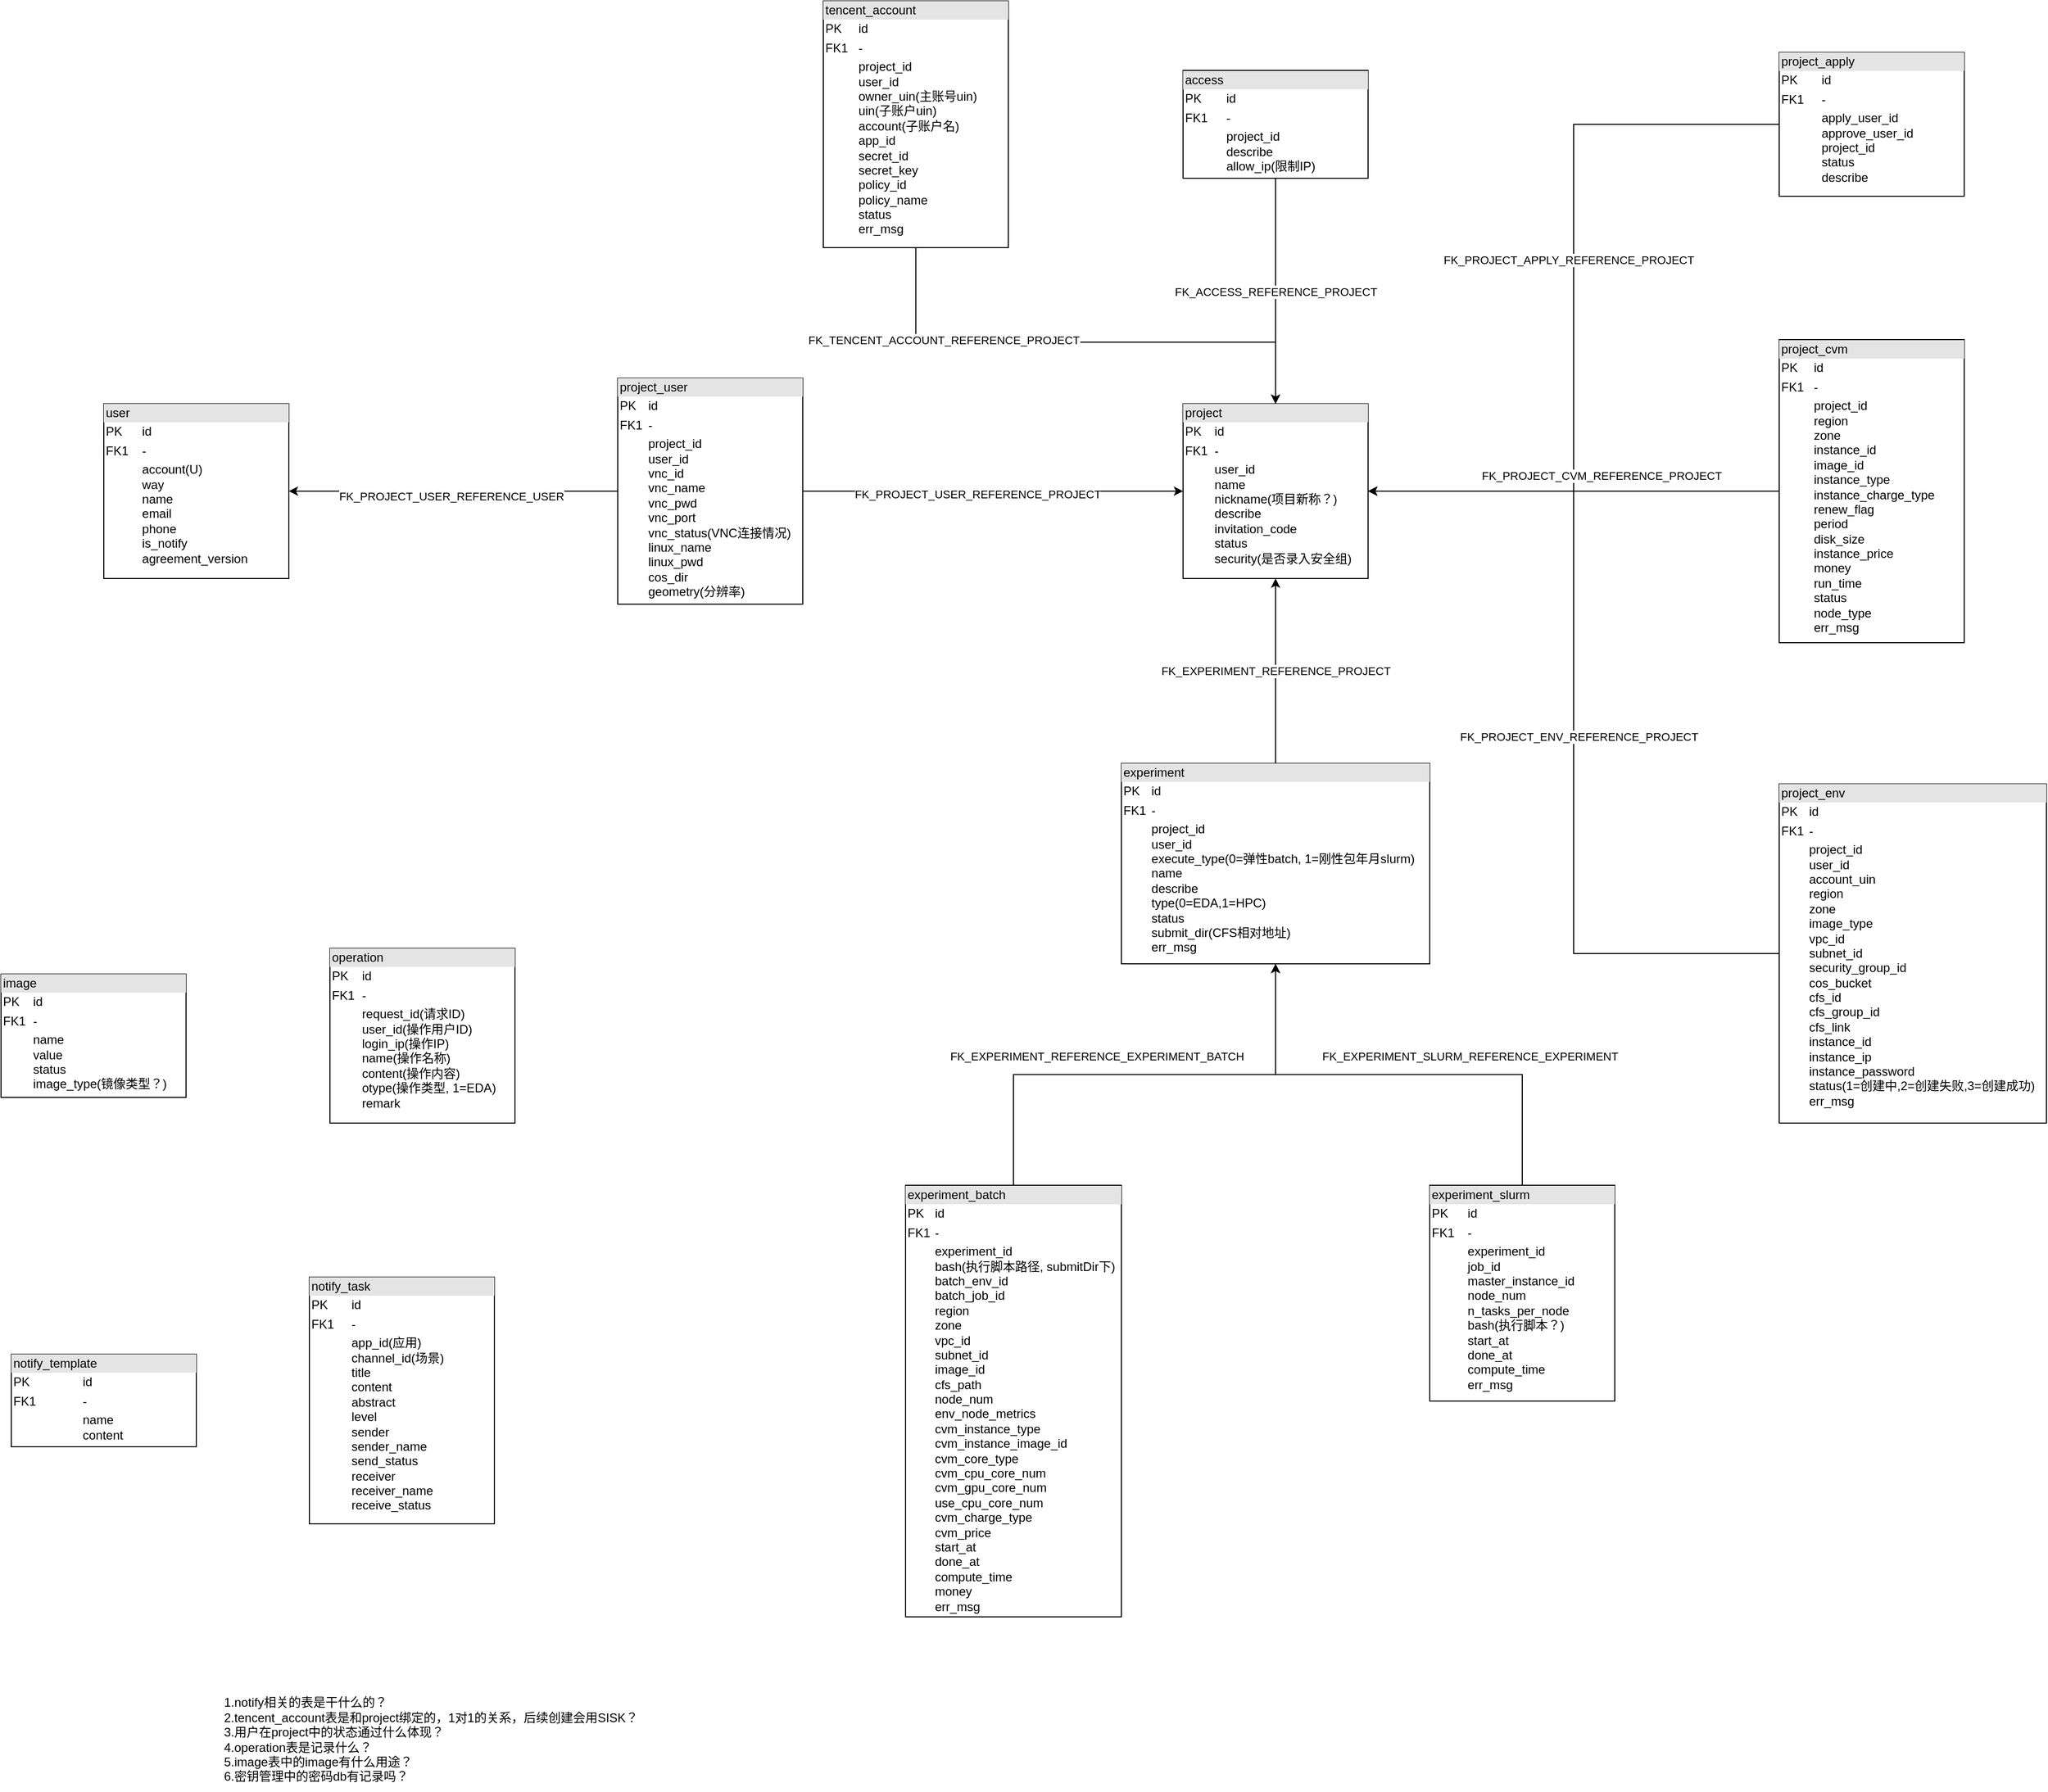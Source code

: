 <mxfile version="20.3.0" type="github" pages="3">
  <diagram id="7rsemWWNCp-vzNlwPeiq" name="数据库模型图">
    <mxGraphModel dx="2610" dy="2162" grid="1" gridSize="10" guides="1" tooltips="1" connect="1" arrows="1" fold="1" page="1" pageScale="1" pageWidth="827" pageHeight="1169" math="0" shadow="0">
      <root>
        <mxCell id="0" />
        <mxCell id="1" parent="0" />
        <mxCell id="dmRrRDA9NEYmGUrwIhRF-9" value="&lt;div style=&quot;box-sizing:border-box;width:100%;background:#e4e4e4;padding:2px;&quot;&gt;user&lt;/div&gt;&lt;table style=&quot;width:100%;font-size:1em;&quot; cellpadding=&quot;2&quot; cellspacing=&quot;0&quot;&gt;&lt;tbody&gt;&lt;tr&gt;&lt;td&gt;PK&lt;/td&gt;&lt;td&gt;id&lt;/td&gt;&lt;/tr&gt;&lt;tr&gt;&lt;td&gt;FK1&lt;/td&gt;&lt;td&gt;-&lt;/td&gt;&lt;/tr&gt;&lt;tr&gt;&lt;td&gt;&lt;/td&gt;&lt;td&gt;account(U)&lt;br&gt;way&lt;br&gt;name&lt;br&gt;email&lt;br&gt;phone&lt;br&gt;is_notify&lt;br&gt;agreement_version&lt;br&gt;&lt;br&gt;&lt;/td&gt;&lt;/tr&gt;&lt;/tbody&gt;&lt;/table&gt;" style="verticalAlign=top;align=left;overflow=fill;html=1;" vertex="1" parent="1">
          <mxGeometry x="-100" y="230" width="180" height="170" as="geometry" />
        </mxCell>
        <mxCell id="dmRrRDA9NEYmGUrwIhRF-10" value="&lt;div style=&quot;box-sizing:border-box;width:100%;background:#e4e4e4;padding:2px;&quot;&gt;project&lt;/div&gt;&lt;table style=&quot;width:100%;font-size:1em;&quot; cellpadding=&quot;2&quot; cellspacing=&quot;0&quot;&gt;&lt;tbody&gt;&lt;tr&gt;&lt;td&gt;PK&lt;/td&gt;&lt;td&gt;id&lt;/td&gt;&lt;/tr&gt;&lt;tr&gt;&lt;td&gt;FK1&lt;/td&gt;&lt;td&gt;-&lt;/td&gt;&lt;/tr&gt;&lt;tr&gt;&lt;td&gt;&lt;/td&gt;&lt;td&gt;user_id&lt;br&gt;name&lt;br&gt;nickname(项目新称？)&lt;br&gt;describe&lt;br&gt;invitation_code&lt;br&gt;status&lt;br&gt;security(是否录入安全组)&lt;/td&gt;&lt;/tr&gt;&lt;/tbody&gt;&lt;/table&gt;" style="verticalAlign=top;align=left;overflow=fill;html=1;" vertex="1" parent="1">
          <mxGeometry x="950" y="230" width="180" height="170" as="geometry" />
        </mxCell>
        <mxCell id="dmRrRDA9NEYmGUrwIhRF-20" style="edgeStyle=orthogonalEdgeStyle;rounded=0;orthogonalLoop=1;jettySize=auto;html=1;entryX=0;entryY=0.5;entryDx=0;entryDy=0;" edge="1" parent="1" source="dmRrRDA9NEYmGUrwIhRF-11" target="dmRrRDA9NEYmGUrwIhRF-10">
          <mxGeometry relative="1" as="geometry" />
        </mxCell>
        <mxCell id="dmRrRDA9NEYmGUrwIhRF-21" value="FK_PROJECT_USER_REFERENCE_PROJECT" style="edgeLabel;html=1;align=center;verticalAlign=middle;resizable=0;points=[];" vertex="1" connectable="0" parent="dmRrRDA9NEYmGUrwIhRF-20">
          <mxGeometry x="-0.168" y="-3" relative="1" as="geometry">
            <mxPoint x="16" as="offset" />
          </mxGeometry>
        </mxCell>
        <mxCell id="dmRrRDA9NEYmGUrwIhRF-22" style="edgeStyle=orthogonalEdgeStyle;rounded=0;orthogonalLoop=1;jettySize=auto;html=1;entryX=1;entryY=0.5;entryDx=0;entryDy=0;" edge="1" parent="1" source="dmRrRDA9NEYmGUrwIhRF-11" target="dmRrRDA9NEYmGUrwIhRF-9">
          <mxGeometry relative="1" as="geometry" />
        </mxCell>
        <mxCell id="dmRrRDA9NEYmGUrwIhRF-23" value="FK_PROJECT_USER_REFERENCE_USER" style="edgeLabel;html=1;align=center;verticalAlign=middle;resizable=0;points=[];" vertex="1" connectable="0" parent="dmRrRDA9NEYmGUrwIhRF-22">
          <mxGeometry x="0.015" y="5" relative="1" as="geometry">
            <mxPoint as="offset" />
          </mxGeometry>
        </mxCell>
        <mxCell id="dmRrRDA9NEYmGUrwIhRF-11" value="&lt;div style=&quot;box-sizing:border-box;width:100%;background:#e4e4e4;padding:2px;&quot;&gt;project_user&lt;/div&gt;&lt;table style=&quot;width:100%;font-size:1em;&quot; cellpadding=&quot;2&quot; cellspacing=&quot;0&quot;&gt;&lt;tbody&gt;&lt;tr&gt;&lt;td&gt;PK&lt;/td&gt;&lt;td&gt;id&lt;/td&gt;&lt;/tr&gt;&lt;tr&gt;&lt;td&gt;FK1&lt;/td&gt;&lt;td&gt;-&lt;/td&gt;&lt;/tr&gt;&lt;tr&gt;&lt;td&gt;&lt;/td&gt;&lt;td&gt;project_id&lt;br&gt;user_id&lt;br&gt;vnc_id&lt;br&gt;vnc_name&lt;br&gt;vnc_pwd&lt;br&gt;vnc_port&lt;br&gt;vnc_status(VNC连接情况)&lt;br&gt;linux_name&lt;br&gt;linux_pwd&lt;br&gt;cos_dir&lt;br&gt;geometry(分辨率)&lt;br&gt;&lt;/td&gt;&lt;/tr&gt;&lt;/tbody&gt;&lt;/table&gt;" style="verticalAlign=top;align=left;overflow=fill;html=1;" vertex="1" parent="1">
          <mxGeometry x="400" y="205" width="180" height="220" as="geometry" />
        </mxCell>
        <mxCell id="BgHBSKxdvhH1IlKtlgM_-2" style="edgeStyle=orthogonalEdgeStyle;rounded=0;orthogonalLoop=1;jettySize=auto;html=1;entryX=0.5;entryY=0;entryDx=0;entryDy=0;" edge="1" parent="1" source="dmRrRDA9NEYmGUrwIhRF-12" target="dmRrRDA9NEYmGUrwIhRF-10">
          <mxGeometry relative="1" as="geometry">
            <Array as="points">
              <mxPoint x="690" y="170" />
              <mxPoint x="1040" y="170" />
            </Array>
          </mxGeometry>
        </mxCell>
        <mxCell id="BgHBSKxdvhH1IlKtlgM_-3" value="FK_TENCENT_ACCOUNT_REFERENCE_PROJECT" style="edgeLabel;html=1;align=center;verticalAlign=middle;resizable=0;points=[];" vertex="1" connectable="0" parent="BgHBSKxdvhH1IlKtlgM_-2">
          <mxGeometry x="-0.527" y="2" relative="1" as="geometry">
            <mxPoint as="offset" />
          </mxGeometry>
        </mxCell>
        <mxCell id="dmRrRDA9NEYmGUrwIhRF-12" value="&lt;div style=&quot;box-sizing:border-box;width:100%;background:#e4e4e4;padding:2px;&quot;&gt;tencent_account&lt;/div&gt;&lt;table style=&quot;width:100%;font-size:1em;&quot; cellpadding=&quot;2&quot; cellspacing=&quot;0&quot;&gt;&lt;tbody&gt;&lt;tr&gt;&lt;td&gt;PK&lt;/td&gt;&lt;td&gt;id&lt;/td&gt;&lt;/tr&gt;&lt;tr&gt;&lt;td&gt;FK1&lt;/td&gt;&lt;td&gt;-&lt;/td&gt;&lt;/tr&gt;&lt;tr&gt;&lt;td&gt;&lt;/td&gt;&lt;td&gt;project_id&lt;br&gt;user_id&lt;br&gt;owner_uin(主账号uin)&lt;br&gt;uin(子账户uin)&lt;br&gt;account(子账户名)&lt;br&gt;app_id&lt;br&gt;secret_id&lt;br&gt;secret_key&lt;br&gt;policy_id&lt;br&gt;policy_name&lt;br&gt;status&lt;br&gt;err_msg&lt;br&gt;&lt;/td&gt;&lt;/tr&gt;&lt;/tbody&gt;&lt;/table&gt;" style="verticalAlign=top;align=left;overflow=fill;html=1;" vertex="1" parent="1">
          <mxGeometry x="600" y="-162" width="180" height="240" as="geometry" />
        </mxCell>
        <mxCell id="dmRrRDA9NEYmGUrwIhRF-13" value="&lt;div style=&quot;box-sizing:border-box;width:100%;background:#e4e4e4;padding:2px;&quot;&gt;image&lt;/div&gt;&lt;table style=&quot;width:100%;font-size:1em;&quot; cellpadding=&quot;2&quot; cellspacing=&quot;0&quot;&gt;&lt;tbody&gt;&lt;tr&gt;&lt;td&gt;PK&lt;/td&gt;&lt;td&gt;id&lt;/td&gt;&lt;/tr&gt;&lt;tr&gt;&lt;td&gt;FK1&lt;/td&gt;&lt;td&gt;-&lt;/td&gt;&lt;/tr&gt;&lt;tr&gt;&lt;td&gt;&lt;/td&gt;&lt;td&gt;name&lt;br&gt;value&lt;br&gt;status&lt;br&gt;image_type(镜像类型？)&lt;br&gt;&lt;/td&gt;&lt;/tr&gt;&lt;/tbody&gt;&lt;/table&gt;" style="verticalAlign=top;align=left;overflow=fill;html=1;" vertex="1" parent="1">
          <mxGeometry x="-200" y="785" width="180" height="120" as="geometry" />
        </mxCell>
        <mxCell id="dmRrRDA9NEYmGUrwIhRF-19" value="FK_ACCESS_REFERENCE_PROJECT" style="edgeStyle=orthogonalEdgeStyle;rounded=0;orthogonalLoop=1;jettySize=auto;html=1;" edge="1" parent="1" source="dmRrRDA9NEYmGUrwIhRF-15" target="dmRrRDA9NEYmGUrwIhRF-10">
          <mxGeometry relative="1" as="geometry" />
        </mxCell>
        <mxCell id="dmRrRDA9NEYmGUrwIhRF-15" value="&lt;div style=&quot;box-sizing:border-box;width:100%;background:#e4e4e4;padding:2px;&quot;&gt;access&lt;/div&gt;&lt;table style=&quot;width:100%;font-size:1em;&quot; cellpadding=&quot;2&quot; cellspacing=&quot;0&quot;&gt;&lt;tbody&gt;&lt;tr&gt;&lt;td&gt;PK&lt;/td&gt;&lt;td&gt;id&lt;/td&gt;&lt;/tr&gt;&lt;tr&gt;&lt;td&gt;FK1&lt;/td&gt;&lt;td&gt;-&lt;/td&gt;&lt;/tr&gt;&lt;tr&gt;&lt;td&gt;&lt;/td&gt;&lt;td&gt;project_id&lt;br&gt;describe&lt;br&gt;allow_ip(限制IP)&lt;br&gt;&lt;/td&gt;&lt;/tr&gt;&lt;/tbody&gt;&lt;/table&gt;" style="verticalAlign=top;align=left;overflow=fill;html=1;" vertex="1" parent="1">
          <mxGeometry x="950" y="-94.5" width="180" height="105" as="geometry" />
        </mxCell>
        <mxCell id="dmRrRDA9NEYmGUrwIhRF-24" value="FK_EXPERIMENT_REFERENCE_PROJECT" style="edgeStyle=orthogonalEdgeStyle;rounded=0;orthogonalLoop=1;jettySize=auto;html=1;entryX=0.5;entryY=1;entryDx=0;entryDy=0;" edge="1" parent="1" source="dmRrRDA9NEYmGUrwIhRF-16" target="dmRrRDA9NEYmGUrwIhRF-10">
          <mxGeometry relative="1" as="geometry" />
        </mxCell>
        <mxCell id="dmRrRDA9NEYmGUrwIhRF-16" value="&lt;div style=&quot;box-sizing:border-box;width:100%;background:#e4e4e4;padding:2px;&quot;&gt;experiment&lt;/div&gt;&lt;table style=&quot;width:100%;font-size:1em;&quot; cellpadding=&quot;2&quot; cellspacing=&quot;0&quot;&gt;&lt;tbody&gt;&lt;tr&gt;&lt;td&gt;PK&lt;/td&gt;&lt;td&gt;id&lt;/td&gt;&lt;/tr&gt;&lt;tr&gt;&lt;td&gt;FK1&lt;/td&gt;&lt;td&gt;-&lt;/td&gt;&lt;/tr&gt;&lt;tr&gt;&lt;td&gt;&lt;/td&gt;&lt;td&gt;project_id&lt;br&gt;user_id&lt;br&gt;execute_type(0=弹性batch, 1=刚性包年月slurm)&lt;br&gt;name&lt;br&gt;describe&lt;br&gt;type(0=EDA,1=HPC)&lt;br&gt;status&lt;br&gt;submit_dir(CFS相对地址)&lt;br&gt;err_msg&lt;/td&gt;&lt;/tr&gt;&lt;/tbody&gt;&lt;/table&gt;" style="verticalAlign=top;align=left;overflow=fill;html=1;" vertex="1" parent="1">
          <mxGeometry x="890" y="580" width="300" height="195" as="geometry" />
        </mxCell>
        <mxCell id="dmRrRDA9NEYmGUrwIhRF-31" style="edgeStyle=orthogonalEdgeStyle;rounded=0;orthogonalLoop=1;jettySize=auto;html=1;entryX=0.5;entryY=1;entryDx=0;entryDy=0;" edge="1" parent="1" source="dmRrRDA9NEYmGUrwIhRF-17" target="dmRrRDA9NEYmGUrwIhRF-16">
          <mxGeometry relative="1" as="geometry" />
        </mxCell>
        <mxCell id="dmRrRDA9NEYmGUrwIhRF-32" value="FK_EXPERIMENT_REFERENCE_EXPERIMENT_BATCH" style="edgeLabel;html=1;align=center;verticalAlign=middle;resizable=0;points=[];" vertex="1" connectable="0" parent="dmRrRDA9NEYmGUrwIhRF-31">
          <mxGeometry x="0.101" y="-4" relative="1" as="geometry">
            <mxPoint x="-70" y="-22" as="offset" />
          </mxGeometry>
        </mxCell>
        <mxCell id="dmRrRDA9NEYmGUrwIhRF-17" value="&lt;div style=&quot;box-sizing:border-box;width:100%;background:#e4e4e4;padding:2px;&quot;&gt;experiment_batch&lt;/div&gt;&lt;table style=&quot;width:100%;font-size:1em;&quot; cellpadding=&quot;2&quot; cellspacing=&quot;0&quot;&gt;&lt;tbody&gt;&lt;tr&gt;&lt;td&gt;PK&lt;/td&gt;&lt;td&gt;id&lt;/td&gt;&lt;/tr&gt;&lt;tr&gt;&lt;td&gt;FK1&lt;/td&gt;&lt;td&gt;-&lt;/td&gt;&lt;/tr&gt;&lt;tr&gt;&lt;td&gt;&lt;/td&gt;&lt;td&gt;experiment_id&lt;br&gt;bash(执行脚本路径, submitDir下)&lt;br&gt;batch_env_id&lt;br&gt;batch_job_id&lt;br&gt;region&lt;br&gt;zone&lt;br&gt;vpc_id&lt;br&gt;subnet_id&lt;br&gt;image_id&lt;br&gt;cfs_path&lt;br&gt;node_num&lt;br&gt;env_node_metrics&lt;br&gt;cvm_instance_type&lt;br&gt;cvm_instance_image_id&lt;br&gt;cvm_core_type&lt;br&gt;cvm_cpu_core_num&lt;br&gt;cvm_gpu_core_num&lt;br&gt;use_cpu_core_num&lt;br&gt;cvm_charge_type&lt;br&gt;cvm_price&lt;br&gt;start_at&lt;br&gt;done_at&lt;br&gt;compute_time&lt;br&gt;money&lt;br&gt;err_msg&lt;/td&gt;&lt;/tr&gt;&lt;/tbody&gt;&lt;/table&gt;" style="verticalAlign=top;align=left;overflow=fill;html=1;" vertex="1" parent="1">
          <mxGeometry x="680" y="990.54" width="210" height="420" as="geometry" />
        </mxCell>
        <mxCell id="dmRrRDA9NEYmGUrwIhRF-33" style="edgeStyle=orthogonalEdgeStyle;rounded=0;orthogonalLoop=1;jettySize=auto;html=1;entryX=0.5;entryY=1;entryDx=0;entryDy=0;" edge="1" parent="1" source="dmRrRDA9NEYmGUrwIhRF-18" target="dmRrRDA9NEYmGUrwIhRF-16">
          <mxGeometry relative="1" as="geometry" />
        </mxCell>
        <mxCell id="dmRrRDA9NEYmGUrwIhRF-34" value="FK_EXPERIMENT_SLURM_REFERENCE_EXPERIMENT" style="edgeLabel;html=1;align=center;verticalAlign=middle;resizable=0;points=[];" vertex="1" connectable="0" parent="dmRrRDA9NEYmGUrwIhRF-33">
          <mxGeometry x="-0.152" y="-1" relative="1" as="geometry">
            <mxPoint x="34" y="-17" as="offset" />
          </mxGeometry>
        </mxCell>
        <mxCell id="dmRrRDA9NEYmGUrwIhRF-18" value="&lt;div style=&quot;box-sizing:border-box;width:100%;background:#e4e4e4;padding:2px;&quot;&gt;experiment_slurm&lt;/div&gt;&lt;table style=&quot;width:100%;font-size:1em;&quot; cellpadding=&quot;2&quot; cellspacing=&quot;0&quot;&gt;&lt;tbody&gt;&lt;tr&gt;&lt;td&gt;PK&lt;/td&gt;&lt;td&gt;id&lt;/td&gt;&lt;/tr&gt;&lt;tr&gt;&lt;td&gt;FK1&lt;/td&gt;&lt;td&gt;-&lt;/td&gt;&lt;/tr&gt;&lt;tr&gt;&lt;td&gt;&lt;/td&gt;&lt;td&gt;experiment_id&lt;br&gt;job_id&lt;br&gt;master_instance_id&lt;br&gt;node_num&lt;br&gt;n_tasks_per_node&lt;br&gt;bash(执行脚本？)&lt;br&gt;start_at&lt;br&gt;done_at&lt;br&gt;compute_time&lt;br&gt;err_msg&lt;br&gt;&lt;/td&gt;&lt;/tr&gt;&lt;/tbody&gt;&lt;/table&gt;" style="verticalAlign=top;align=left;overflow=fill;html=1;" vertex="1" parent="1">
          <mxGeometry x="1190" y="990.54" width="180" height="210" as="geometry" />
        </mxCell>
        <mxCell id="dmRrRDA9NEYmGUrwIhRF-35" value="&lt;div style=&quot;box-sizing:border-box;width:100%;background:#e4e4e4;padding:2px;&quot;&gt;operation&lt;/div&gt;&lt;table style=&quot;width:100%;font-size:1em;&quot; cellpadding=&quot;2&quot; cellspacing=&quot;0&quot;&gt;&lt;tbody&gt;&lt;tr&gt;&lt;td&gt;PK&lt;/td&gt;&lt;td&gt;id&lt;/td&gt;&lt;/tr&gt;&lt;tr&gt;&lt;td&gt;FK1&lt;/td&gt;&lt;td&gt;-&lt;/td&gt;&lt;/tr&gt;&lt;tr&gt;&lt;td&gt;&lt;/td&gt;&lt;td&gt;request_id(请求ID)&lt;br&gt;user_id(操作用户ID)&lt;br&gt;login_ip(操作IP)&lt;br&gt;name(操作名称)&lt;br&gt;content(操作内容)&lt;br&gt;otype(操作类型, 1=EDA)&lt;br&gt;remark&lt;/td&gt;&lt;/tr&gt;&lt;/tbody&gt;&lt;/table&gt;" style="verticalAlign=top;align=left;overflow=fill;html=1;" vertex="1" parent="1">
          <mxGeometry x="120" y="760" width="180" height="170" as="geometry" />
        </mxCell>
        <mxCell id="dmRrRDA9NEYmGUrwIhRF-40" style="edgeStyle=orthogonalEdgeStyle;rounded=0;orthogonalLoop=1;jettySize=auto;html=1;entryX=1;entryY=0.5;entryDx=0;entryDy=0;" edge="1" parent="1" source="dmRrRDA9NEYmGUrwIhRF-36" target="dmRrRDA9NEYmGUrwIhRF-10">
          <mxGeometry relative="1" as="geometry" />
        </mxCell>
        <mxCell id="dmRrRDA9NEYmGUrwIhRF-43" value="FK_PROJECT_APPLY_REFERENCE_PROJECT" style="edgeLabel;html=1;align=center;verticalAlign=middle;resizable=0;points=[];" vertex="1" connectable="0" parent="dmRrRDA9NEYmGUrwIhRF-40">
          <mxGeometry x="-0.227" y="-2" relative="1" as="geometry">
            <mxPoint x="-3" y="39" as="offset" />
          </mxGeometry>
        </mxCell>
        <mxCell id="dmRrRDA9NEYmGUrwIhRF-36" value="&lt;div style=&quot;box-sizing:border-box;width:100%;background:#e4e4e4;padding:2px;&quot;&gt;project_apply&lt;/div&gt;&lt;table style=&quot;width:100%;font-size:1em;&quot; cellpadding=&quot;2&quot; cellspacing=&quot;0&quot;&gt;&lt;tbody&gt;&lt;tr&gt;&lt;td&gt;PK&lt;/td&gt;&lt;td&gt;id&lt;br&gt;&lt;/td&gt;&lt;/tr&gt;&lt;tr&gt;&lt;td&gt;FK1&lt;/td&gt;&lt;td&gt;-&lt;/td&gt;&lt;/tr&gt;&lt;tr&gt;&lt;td&gt;&lt;/td&gt;&lt;td&gt;apply_user_id&lt;br&gt;approve_user_id&lt;br&gt;project_id&lt;br&gt;status&lt;br&gt;describe&lt;/td&gt;&lt;/tr&gt;&lt;/tbody&gt;&lt;/table&gt;" style="verticalAlign=top;align=left;overflow=fill;html=1;" vertex="1" parent="1">
          <mxGeometry x="1530" y="-112" width="180" height="140" as="geometry" />
        </mxCell>
        <mxCell id="dmRrRDA9NEYmGUrwIhRF-42" style="edgeStyle=orthogonalEdgeStyle;rounded=0;orthogonalLoop=1;jettySize=auto;html=1;entryX=1;entryY=0.5;entryDx=0;entryDy=0;" edge="1" parent="1" source="dmRrRDA9NEYmGUrwIhRF-38" target="dmRrRDA9NEYmGUrwIhRF-10">
          <mxGeometry relative="1" as="geometry" />
        </mxCell>
        <mxCell id="dmRrRDA9NEYmGUrwIhRF-44" value="FK_PROJECT_ENV_REFERENCE_PROJECT" style="edgeLabel;html=1;align=center;verticalAlign=middle;resizable=0;points=[];" vertex="1" connectable="0" parent="dmRrRDA9NEYmGUrwIhRF-42">
          <mxGeometry x="-0.104" relative="1" as="geometry">
            <mxPoint x="5" y="-30" as="offset" />
          </mxGeometry>
        </mxCell>
        <mxCell id="dmRrRDA9NEYmGUrwIhRF-38" value="&lt;div style=&quot;box-sizing:border-box;width:100%;background:#e4e4e4;padding:2px;&quot;&gt;project_env&lt;br&gt;&lt;/div&gt;&lt;table style=&quot;width:100%;font-size:1em;&quot; cellpadding=&quot;2&quot; cellspacing=&quot;0&quot;&gt;&lt;tbody&gt;&lt;tr&gt;&lt;td&gt;PK&lt;/td&gt;&lt;td&gt;id&lt;/td&gt;&lt;/tr&gt;&lt;tr&gt;&lt;td&gt;FK1&lt;/td&gt;&lt;td&gt;-&lt;/td&gt;&lt;/tr&gt;&lt;tr&gt;&lt;td&gt;&lt;/td&gt;&lt;td&gt;project_id&lt;br style=&quot;&quot;&gt;user_id&lt;br style=&quot;&quot;&gt;account_uin&lt;br style=&quot;&quot;&gt;region&lt;br style=&quot;&quot;&gt;zone&lt;br style=&quot;&quot;&gt;image_type&lt;br style=&quot;&quot;&gt;vpc_id&lt;br style=&quot;&quot;&gt;subnet_id&lt;br style=&quot;&quot;&gt;security_group_id&lt;br style=&quot;&quot;&gt;cos_bucket&lt;br style=&quot;&quot;&gt;cfs_id&lt;br style=&quot;&quot;&gt;cfs_group_id&lt;br style=&quot;&quot;&gt;cfs_link&lt;br style=&quot;&quot;&gt;instance_id&lt;br style=&quot;&quot;&gt;instance_ip&lt;br style=&quot;&quot;&gt;instance_password&lt;br style=&quot;&quot;&gt;status(1=创建中,2=创建失败,3=创建成功)&lt;br style=&quot;&quot;&gt;err_msg&lt;br&gt;&lt;/td&gt;&lt;/tr&gt;&lt;/tbody&gt;&lt;/table&gt;" style="verticalAlign=top;align=left;overflow=fill;html=1;" vertex="1" parent="1">
          <mxGeometry x="1530" y="600" width="260" height="330" as="geometry" />
        </mxCell>
        <mxCell id="dmRrRDA9NEYmGUrwIhRF-41" style="edgeStyle=orthogonalEdgeStyle;rounded=0;orthogonalLoop=1;jettySize=auto;html=1;entryX=1;entryY=0.5;entryDx=0;entryDy=0;" edge="1" parent="1" source="dmRrRDA9NEYmGUrwIhRF-39" target="dmRrRDA9NEYmGUrwIhRF-10">
          <mxGeometry relative="1" as="geometry" />
        </mxCell>
        <mxCell id="dmRrRDA9NEYmGUrwIhRF-45" value="FK_PROJECT_CVM_REFERENCE_PROJECT" style="edgeLabel;html=1;align=center;verticalAlign=middle;resizable=0;points=[];" vertex="1" connectable="0" parent="dmRrRDA9NEYmGUrwIhRF-41">
          <mxGeometry x="-0.273" y="-4" relative="1" as="geometry">
            <mxPoint x="-28" y="-11" as="offset" />
          </mxGeometry>
        </mxCell>
        <mxCell id="dmRrRDA9NEYmGUrwIhRF-39" value="&lt;div style=&quot;box-sizing:border-box;width:100%;background:#e4e4e4;padding:2px;&quot;&gt;project_cvm&lt;/div&gt;&lt;table style=&quot;width:100%;font-size:1em;&quot; cellpadding=&quot;2&quot; cellspacing=&quot;0&quot;&gt;&lt;tbody&gt;&lt;tr&gt;&lt;td&gt;PK&lt;/td&gt;&lt;td&gt;id&lt;/td&gt;&lt;/tr&gt;&lt;tr&gt;&lt;td&gt;FK1&lt;/td&gt;&lt;td&gt;-&lt;/td&gt;&lt;/tr&gt;&lt;tr&gt;&lt;td&gt;&lt;/td&gt;&lt;td&gt;project_id&lt;br&gt;region&lt;br&gt;zone&lt;br&gt;instance_id&lt;br&gt;image_id&lt;br&gt;instance_type&lt;br&gt;instance_charge_type&lt;br&gt;renew_flag&lt;br&gt;period&lt;br&gt;disk_size&lt;br&gt;instance_price&lt;br&gt;money&lt;br&gt;run_time&lt;br&gt;status&lt;br&gt;node_type&lt;br&gt;err_msg&lt;/td&gt;&lt;/tr&gt;&lt;/tbody&gt;&lt;/table&gt;" style="verticalAlign=top;align=left;overflow=fill;html=1;labelBackgroundColor=none;" vertex="1" parent="1">
          <mxGeometry x="1530" y="167.5" width="180" height="295" as="geometry" />
        </mxCell>
        <mxCell id="dmRrRDA9NEYmGUrwIhRF-48" value="&lt;div style=&quot;box-sizing:border-box;width:100%;background:#e4e4e4;padding:2px;&quot;&gt;notify_template&lt;/div&gt;&lt;table style=&quot;width:100%;font-size:1em;&quot; cellpadding=&quot;2&quot; cellspacing=&quot;0&quot;&gt;&lt;tbody&gt;&lt;tr&gt;&lt;td&gt;PK&lt;/td&gt;&lt;td&gt;id&lt;/td&gt;&lt;/tr&gt;&lt;tr&gt;&lt;td&gt;FK1&lt;/td&gt;&lt;td&gt;-&lt;/td&gt;&lt;/tr&gt;&lt;tr&gt;&lt;td&gt;&lt;/td&gt;&lt;td&gt;name&lt;br&gt;content&lt;/td&gt;&lt;/tr&gt;&lt;/tbody&gt;&lt;/table&gt;" style="verticalAlign=top;align=left;overflow=fill;html=1;labelBackgroundColor=none;" vertex="1" parent="1">
          <mxGeometry x="-190" y="1155" width="180" height="90" as="geometry" />
        </mxCell>
        <mxCell id="dmRrRDA9NEYmGUrwIhRF-49" value="&lt;div style=&quot;box-sizing:border-box;width:100%;background:#e4e4e4;padding:2px;&quot;&gt;notify_task&lt;/div&gt;&lt;table style=&quot;width:100%;font-size:1em;&quot; cellpadding=&quot;2&quot; cellspacing=&quot;0&quot;&gt;&lt;tbody&gt;&lt;tr&gt;&lt;td&gt;PK&lt;/td&gt;&lt;td&gt;id&lt;/td&gt;&lt;/tr&gt;&lt;tr&gt;&lt;td&gt;FK1&lt;/td&gt;&lt;td&gt;-&lt;/td&gt;&lt;/tr&gt;&lt;tr&gt;&lt;td&gt;&lt;/td&gt;&lt;td&gt;app_id(应用)&lt;br&gt;channel_id(场景)&lt;br&gt;title&lt;br&gt;content&lt;br&gt;abstract&lt;br&gt;level&lt;br&gt;sender&lt;br&gt;sender_name&lt;br&gt;send_status&lt;br&gt;receiver&lt;br&gt;receiver_name&lt;br&gt;receive_status&lt;br&gt;&lt;/td&gt;&lt;/tr&gt;&lt;/tbody&gt;&lt;/table&gt;" style="verticalAlign=top;align=left;overflow=fill;html=1;labelBackgroundColor=none;" vertex="1" parent="1">
          <mxGeometry x="100" y="1080" width="180" height="240" as="geometry" />
        </mxCell>
        <mxCell id="BgHBSKxdvhH1IlKtlgM_-1" value="1.notify相关的表是干什么的？&lt;br&gt;2.tencent_account表是和project绑定的，1对1的关系，后续创建会用SISK？&lt;br&gt;3.用户在project中的状态通过什么体现？&lt;br&gt;4.operation表是记录什么？&lt;br&gt;5.image表中的image有什么用途？&lt;br&gt;6.密钥管理中的密码db有记录吗？" style="text;html=1;align=left;verticalAlign=middle;resizable=0;points=[];autosize=1;strokeColor=none;fillColor=none;" vertex="1" parent="1">
          <mxGeometry x="15" y="1480" width="430" height="100" as="geometry" />
        </mxCell>
      </root>
    </mxGraphModel>
  </diagram>
  <diagram id="aF4HjZn4esz__3i61Bms" name="泳道图">
    <mxGraphModel dx="2253" dy="794" grid="1" gridSize="10" guides="1" tooltips="1" connect="1" arrows="1" fold="1" page="1" pageScale="1" pageWidth="827" pageHeight="1169" math="0" shadow="0">
      <root>
        <mxCell id="0" />
        <mxCell id="1" parent="0" />
        <mxCell id="BzQM46rRdXbIkxfZsb1q-1" value="OpenEDA用户使用流程图" style="shape=table;startSize=30;container=1;collapsible=0;childLayout=tableLayout;fontStyle=1;align=center;labelBackgroundColor=none;" vertex="1" parent="1">
          <mxGeometry x="210" y="440" width="687" height="1290" as="geometry" />
        </mxCell>
        <mxCell id="BzQM46rRdXbIkxfZsb1q-2" value="" style="shape=tableRow;horizontal=0;startSize=0;swimlaneHead=0;swimlaneBody=0;top=0;left=0;bottom=0;right=0;collapsible=0;dropTarget=0;fillColor=none;points=[[0,0.5],[1,0.5]];portConstraint=eastwest;labelBackgroundColor=none;" vertex="1" parent="BzQM46rRdXbIkxfZsb1q-1">
          <mxGeometry y="30" width="687" height="32" as="geometry" />
        </mxCell>
        <mxCell id="BzQM46rRdXbIkxfZsb1q-103" value="创建者" style="shape=partialRectangle;html=1;whiteSpace=wrap;connectable=0;fillColor=none;top=0;left=0;bottom=0;right=0;overflow=hidden;labelBackgroundColor=none;" vertex="1" parent="BzQM46rRdXbIkxfZsb1q-2">
          <mxGeometry width="140" height="32" as="geometry">
            <mxRectangle width="140" height="32" as="alternateBounds" />
          </mxGeometry>
        </mxCell>
        <mxCell id="BzQM46rRdXbIkxfZsb1q-3" value="用户" style="shape=partialRectangle;html=1;whiteSpace=wrap;connectable=0;fillColor=none;top=0;left=0;bottom=0;right=0;overflow=hidden;labelBackgroundColor=none;" vertex="1" parent="BzQM46rRdXbIkxfZsb1q-2">
          <mxGeometry x="140" width="140" height="32" as="geometry">
            <mxRectangle width="140" height="32" as="alternateBounds" />
          </mxGeometry>
        </mxCell>
        <mxCell id="BzQM46rRdXbIkxfZsb1q-4" value="qq/wx登录平台" style="shape=partialRectangle;html=1;whiteSpace=wrap;connectable=0;fillColor=none;top=0;left=0;bottom=0;right=0;overflow=hidden;labelBackgroundColor=none;" vertex="1" parent="BzQM46rRdXbIkxfZsb1q-2">
          <mxGeometry x="280" width="130" height="32" as="geometry">
            <mxRectangle width="130" height="32" as="alternateBounds" />
          </mxGeometry>
        </mxCell>
        <mxCell id="BzQM46rRdXbIkxfZsb1q-5" value="后台" style="shape=partialRectangle;html=1;whiteSpace=wrap;connectable=0;fillColor=none;top=0;left=0;bottom=0;right=0;overflow=hidden;labelBackgroundColor=none;" vertex="1" parent="BzQM46rRdXbIkxfZsb1q-2">
          <mxGeometry x="410" width="140" height="32" as="geometry">
            <mxRectangle width="140" height="32" as="alternateBounds" />
          </mxGeometry>
        </mxCell>
        <mxCell id="BzQM46rRdXbIkxfZsb1q-15" value="腾讯云" style="shape=partialRectangle;html=1;whiteSpace=wrap;connectable=0;fillColor=none;top=0;left=0;bottom=0;right=0;overflow=hidden;labelBackgroundColor=none;" vertex="1" parent="BzQM46rRdXbIkxfZsb1q-2">
          <mxGeometry x="550" width="137" height="32" as="geometry">
            <mxRectangle width="137" height="32" as="alternateBounds" />
          </mxGeometry>
        </mxCell>
        <mxCell id="BzQM46rRdXbIkxfZsb1q-6" value="" style="shape=tableRow;horizontal=0;startSize=0;swimlaneHead=0;swimlaneBody=0;top=0;left=0;bottom=0;right=0;collapsible=0;dropTarget=0;fillColor=none;points=[[0,0.5],[1,0.5]];portConstraint=eastwest;labelBackgroundColor=none;" vertex="1" parent="BzQM46rRdXbIkxfZsb1q-1">
          <mxGeometry y="62" width="687" height="1228" as="geometry" />
        </mxCell>
        <mxCell id="BzQM46rRdXbIkxfZsb1q-104" style="shape=partialRectangle;html=1;whiteSpace=wrap;connectable=0;fillColor=none;top=0;left=0;bottom=0;right=0;overflow=hidden;labelBackgroundColor=none;" vertex="1" parent="BzQM46rRdXbIkxfZsb1q-6">
          <mxGeometry width="140" height="1228" as="geometry">
            <mxRectangle width="140" height="1228" as="alternateBounds" />
          </mxGeometry>
        </mxCell>
        <mxCell id="BzQM46rRdXbIkxfZsb1q-7" value="" style="shape=partialRectangle;html=1;whiteSpace=wrap;connectable=0;fillColor=none;top=0;left=0;bottom=0;right=0;overflow=hidden;labelBackgroundColor=none;" vertex="1" parent="BzQM46rRdXbIkxfZsb1q-6">
          <mxGeometry x="140" width="140" height="1228" as="geometry">
            <mxRectangle width="140" height="1228" as="alternateBounds" />
          </mxGeometry>
        </mxCell>
        <mxCell id="BzQM46rRdXbIkxfZsb1q-8" value="" style="shape=partialRectangle;html=1;whiteSpace=wrap;connectable=0;fillColor=none;top=0;left=0;bottom=0;right=0;overflow=hidden;labelBackgroundColor=none;" vertex="1" parent="BzQM46rRdXbIkxfZsb1q-6">
          <mxGeometry x="280" width="130" height="1228" as="geometry">
            <mxRectangle width="130" height="1228" as="alternateBounds" />
          </mxGeometry>
        </mxCell>
        <mxCell id="BzQM46rRdXbIkxfZsb1q-9" value="" style="shape=partialRectangle;html=1;whiteSpace=wrap;connectable=0;fillColor=none;top=0;left=0;bottom=0;right=0;overflow=hidden;labelBackgroundColor=none;" vertex="1" parent="BzQM46rRdXbIkxfZsb1q-6">
          <mxGeometry x="410" width="140" height="1228" as="geometry">
            <mxRectangle width="140" height="1228" as="alternateBounds" />
          </mxGeometry>
        </mxCell>
        <mxCell id="BzQM46rRdXbIkxfZsb1q-16" style="shape=partialRectangle;html=1;whiteSpace=wrap;connectable=0;fillColor=none;top=0;left=0;bottom=0;right=0;overflow=hidden;labelBackgroundColor=none;" vertex="1" parent="BzQM46rRdXbIkxfZsb1q-6">
          <mxGeometry x="550" width="137" height="1228" as="geometry">
            <mxRectangle width="137" height="1228" as="alternateBounds" />
          </mxGeometry>
        </mxCell>
        <mxCell id="BzQM46rRdXbIkxfZsb1q-60" style="edgeStyle=orthogonalEdgeStyle;rounded=0;orthogonalLoop=1;jettySize=auto;html=1;entryX=0.5;entryY=0;entryDx=0;entryDy=0;" edge="1" parent="1" target="BzQM46rRdXbIkxfZsb1q-56">
          <mxGeometry relative="1" as="geometry">
            <mxPoint x="386" y="760" as="sourcePoint" />
          </mxGeometry>
        </mxCell>
        <mxCell id="BzQM46rRdXbIkxfZsb1q-17" value="加入团队" style="rounded=0;whiteSpace=wrap;html=1;labelBackgroundColor=none;" vertex="1" parent="1">
          <mxGeometry x="354" y="730" width="62" height="30" as="geometry" />
        </mxCell>
        <mxCell id="BzQM46rRdXbIkxfZsb1q-111" style="edgeStyle=orthogonalEdgeStyle;rounded=0;orthogonalLoop=1;jettySize=auto;html=1;entryX=0.5;entryY=0;entryDx=0;entryDy=0;" edge="1" parent="1" source="BzQM46rRdXbIkxfZsb1q-23" target="BzQM46rRdXbIkxfZsb1q-17">
          <mxGeometry relative="1" as="geometry" />
        </mxCell>
        <mxCell id="BzQM46rRdXbIkxfZsb1q-112" style="edgeStyle=orthogonalEdgeStyle;rounded=0;orthogonalLoop=1;jettySize=auto;html=1;entryX=0.5;entryY=0;entryDx=0;entryDy=0;" edge="1" parent="1" source="BzQM46rRdXbIkxfZsb1q-23" target="BzQM46rRdXbIkxfZsb1q-26">
          <mxGeometry relative="1" as="geometry" />
        </mxCell>
        <mxCell id="BzQM46rRdXbIkxfZsb1q-23" value="登录成功" style="rounded=0;whiteSpace=wrap;html=1;labelBackgroundColor=none;" vertex="1" parent="1">
          <mxGeometry x="389" y="620" width="62" height="30" as="geometry" />
        </mxCell>
        <mxCell id="BzQM46rRdXbIkxfZsb1q-71" style="edgeStyle=orthogonalEdgeStyle;rounded=0;orthogonalLoop=1;jettySize=auto;html=1;entryX=0.5;entryY=0;entryDx=0;entryDy=0;" edge="1" parent="1" source="BzQM46rRdXbIkxfZsb1q-26" target="BzQM46rRdXbIkxfZsb1q-70">
          <mxGeometry relative="1" as="geometry" />
        </mxCell>
        <mxCell id="BzQM46rRdXbIkxfZsb1q-26" value="创建团队*" style="rounded=0;whiteSpace=wrap;html=1;labelBackgroundColor=none;" vertex="1" parent="1">
          <mxGeometry x="423" y="730" width="62" height="30" as="geometry" />
        </mxCell>
        <mxCell id="BzQM46rRdXbIkxfZsb1q-29" value="记录登录态" style="rounded=0;whiteSpace=wrap;html=1;labelBackgroundColor=none;" vertex="1" parent="1">
          <mxGeometry x="660" y="620" width="62" height="30" as="geometry" />
        </mxCell>
        <mxCell id="BzQM46rRdXbIkxfZsb1q-44" style="edgeStyle=orthogonalEdgeStyle;rounded=0;orthogonalLoop=1;jettySize=auto;html=1;entryX=1;entryY=0.5;entryDx=0;entryDy=0;" edge="1" parent="1" source="BzQM46rRdXbIkxfZsb1q-33" target="BzQM46rRdXbIkxfZsb1q-23">
          <mxGeometry relative="1" as="geometry" />
        </mxCell>
        <mxCell id="BzQM46rRdXbIkxfZsb1q-45" style="edgeStyle=orthogonalEdgeStyle;rounded=0;orthogonalLoop=1;jettySize=auto;html=1;entryX=0;entryY=0.5;entryDx=0;entryDy=0;" edge="1" parent="1" source="BzQM46rRdXbIkxfZsb1q-33" target="BzQM46rRdXbIkxfZsb1q-29">
          <mxGeometry relative="1" as="geometry" />
        </mxCell>
        <mxCell id="BzQM46rRdXbIkxfZsb1q-33" value="返回登录态" style="rounded=0;whiteSpace=wrap;html=1;labelBackgroundColor=none;" vertex="1" parent="1">
          <mxGeometry x="524.5" y="620" width="62" height="30" as="geometry" />
        </mxCell>
        <mxCell id="BzQM46rRdXbIkxfZsb1q-36" style="edgeStyle=orthogonalEdgeStyle;rounded=0;orthogonalLoop=1;jettySize=auto;html=1;entryX=0.5;entryY=0;entryDx=0;entryDy=0;" edge="1" parent="1" source="BzQM46rRdXbIkxfZsb1q-34" target="BzQM46rRdXbIkxfZsb1q-33">
          <mxGeometry relative="1" as="geometry" />
        </mxCell>
        <mxCell id="BzQM46rRdXbIkxfZsb1q-43" value="Y" style="edgeLabel;html=1;align=center;verticalAlign=middle;resizable=0;points=[];" vertex="1" connectable="0" parent="BzQM46rRdXbIkxfZsb1q-36">
          <mxGeometry x="-0.121" y="3" relative="1" as="geometry">
            <mxPoint as="offset" />
          </mxGeometry>
        </mxCell>
        <mxCell id="BzQM46rRdXbIkxfZsb1q-41" style="edgeStyle=orthogonalEdgeStyle;rounded=0;orthogonalLoop=1;jettySize=auto;html=1;entryX=0.5;entryY=0;entryDx=0;entryDy=0;" edge="1" parent="1" source="BzQM46rRdXbIkxfZsb1q-34" target="BzQM46rRdXbIkxfZsb1q-37">
          <mxGeometry relative="1" as="geometry">
            <Array as="points">
              <mxPoint x="556" y="520" />
              <mxPoint x="420" y="520" />
            </Array>
          </mxGeometry>
        </mxCell>
        <mxCell id="BzQM46rRdXbIkxfZsb1q-42" value="N" style="edgeLabel;html=1;align=center;verticalAlign=middle;resizable=0;points=[];" vertex="1" connectable="0" parent="BzQM46rRdXbIkxfZsb1q-41">
          <mxGeometry x="-0.345" y="3" relative="1" as="geometry">
            <mxPoint as="offset" />
          </mxGeometry>
        </mxCell>
        <mxCell id="BzQM46rRdXbIkxfZsb1q-34" value="校验登录态" style="rhombus;whiteSpace=wrap;html=1;labelBackgroundColor=none;" vertex="1" parent="1">
          <mxGeometry x="511" y="535" width="90" height="40" as="geometry" />
        </mxCell>
        <mxCell id="BzQM46rRdXbIkxfZsb1q-40" style="edgeStyle=orthogonalEdgeStyle;rounded=0;orthogonalLoop=1;jettySize=auto;html=1;" edge="1" parent="1" source="BzQM46rRdXbIkxfZsb1q-37" target="BzQM46rRdXbIkxfZsb1q-34">
          <mxGeometry relative="1" as="geometry" />
        </mxCell>
        <mxCell id="BzQM46rRdXbIkxfZsb1q-37" value="登录*" style="rounded=0;whiteSpace=wrap;html=1;labelBackgroundColor=none;" vertex="1" parent="1">
          <mxGeometry x="389" y="540" width="62" height="30" as="geometry" />
        </mxCell>
        <mxCell id="BzQM46rRdXbIkxfZsb1q-106" style="edgeStyle=orthogonalEdgeStyle;rounded=0;orthogonalLoop=1;jettySize=auto;html=1;entryX=1;entryY=0.5;entryDx=0;entryDy=0;" edge="1" parent="1" source="BzQM46rRdXbIkxfZsb1q-56" target="BzQM46rRdXbIkxfZsb1q-58">
          <mxGeometry relative="1" as="geometry" />
        </mxCell>
        <mxCell id="BzQM46rRdXbIkxfZsb1q-56" value="输入邀请码" style="rounded=0;whiteSpace=wrap;html=1;labelBackgroundColor=none;" vertex="1" parent="1">
          <mxGeometry x="355" y="804" width="62" height="30" as="geometry" />
        </mxCell>
        <mxCell id="BzQM46rRdXbIkxfZsb1q-57" value="加入成功" style="rounded=0;whiteSpace=wrap;html=1;labelBackgroundColor=none;" vertex="1" parent="1">
          <mxGeometry x="355" y="870" width="62" height="30" as="geometry" />
        </mxCell>
        <mxCell id="BzQM46rRdXbIkxfZsb1q-108" style="edgeStyle=orthogonalEdgeStyle;rounded=0;orthogonalLoop=1;jettySize=auto;html=1;entryX=0;entryY=0.5;entryDx=0;entryDy=0;" edge="1" parent="1" source="BzQM46rRdXbIkxfZsb1q-58" target="BzQM46rRdXbIkxfZsb1q-57">
          <mxGeometry relative="1" as="geometry">
            <Array as="points">
              <mxPoint x="275" y="885" />
            </Array>
          </mxGeometry>
        </mxCell>
        <mxCell id="BzQM46rRdXbIkxfZsb1q-110" value="Y" style="edgeLabel;html=1;align=center;verticalAlign=middle;resizable=0;points=[];" vertex="1" connectable="0" parent="BzQM46rRdXbIkxfZsb1q-108">
          <mxGeometry x="-0.589" y="1" relative="1" as="geometry">
            <mxPoint as="offset" />
          </mxGeometry>
        </mxCell>
        <mxCell id="BzQM46rRdXbIkxfZsb1q-114" style="edgeStyle=orthogonalEdgeStyle;rounded=0;orthogonalLoop=1;jettySize=auto;html=1;entryX=0.5;entryY=0;entryDx=0;entryDy=0;" edge="1" parent="1" source="BzQM46rRdXbIkxfZsb1q-58" target="BzQM46rRdXbIkxfZsb1q-56">
          <mxGeometry relative="1" as="geometry">
            <Array as="points">
              <mxPoint x="275" y="779" />
              <mxPoint x="386" y="779" />
            </Array>
          </mxGeometry>
        </mxCell>
        <mxCell id="BzQM46rRdXbIkxfZsb1q-115" value="N" style="edgeLabel;html=1;align=center;verticalAlign=middle;resizable=0;points=[];" vertex="1" connectable="0" parent="BzQM46rRdXbIkxfZsb1q-114">
          <mxGeometry x="-0.244" relative="1" as="geometry">
            <mxPoint y="1" as="offset" />
          </mxGeometry>
        </mxCell>
        <mxCell id="BzQM46rRdXbIkxfZsb1q-58" value="审核邀请" style="rhombus;whiteSpace=wrap;html=1;labelBackgroundColor=none;" vertex="1" parent="1">
          <mxGeometry x="230" y="799" width="90" height="40" as="geometry" />
        </mxCell>
        <mxCell id="BzQM46rRdXbIkxfZsb1q-69" value="*: 首次操作时需要同意相关协议" style="text;html=1;align=center;verticalAlign=middle;resizable=0;points=[];autosize=1;strokeColor=none;fillColor=none;" vertex="1" parent="1">
          <mxGeometry y="1604" width="190" height="30" as="geometry" />
        </mxCell>
        <mxCell id="BzQM46rRdXbIkxfZsb1q-98" style="edgeStyle=orthogonalEdgeStyle;rounded=0;orthogonalLoop=1;jettySize=auto;html=1;entryX=0.5;entryY=0;entryDx=0;entryDy=0;" edge="1" parent="1" source="BzQM46rRdXbIkxfZsb1q-70" target="BzQM46rRdXbIkxfZsb1q-97">
          <mxGeometry relative="1" as="geometry" />
        </mxCell>
        <mxCell id="BzQM46rRdXbIkxfZsb1q-70" value="填写团队名" style="rounded=0;whiteSpace=wrap;html=1;labelBackgroundColor=none;" vertex="1" parent="1">
          <mxGeometry x="423" y="910" width="62" height="30" as="geometry" />
        </mxCell>
        <mxCell id="BzQM46rRdXbIkxfZsb1q-93" style="edgeStyle=orthogonalEdgeStyle;rounded=0;orthogonalLoop=1;jettySize=auto;html=1;" edge="1" parent="1" source="BzQM46rRdXbIkxfZsb1q-72" target="BzQM46rRdXbIkxfZsb1q-92">
          <mxGeometry relative="1" as="geometry" />
        </mxCell>
        <mxCell id="BzQM46rRdXbIkxfZsb1q-72" value="子账号授权" style="rounded=0;whiteSpace=wrap;html=1;labelBackgroundColor=none;" vertex="1" parent="1">
          <mxGeometry x="423" y="1150" width="62" height="30" as="geometry" />
        </mxCell>
        <mxCell id="BzQM46rRdXbIkxfZsb1q-78" style="edgeStyle=orthogonalEdgeStyle;rounded=0;orthogonalLoop=1;jettySize=auto;html=1;entryX=0.5;entryY=0;entryDx=0;entryDy=0;" edge="1" parent="1" source="BzQM46rRdXbIkxfZsb1q-73" target="BzQM46rRdXbIkxfZsb1q-75">
          <mxGeometry relative="1" as="geometry" />
        </mxCell>
        <mxCell id="BzQM46rRdXbIkxfZsb1q-73" value="登录腾讯云" style="rounded=0;whiteSpace=wrap;html=1;labelBackgroundColor=none;" vertex="1" parent="1">
          <mxGeometry x="802" y="987.5" width="62" height="30" as="geometry" />
        </mxCell>
        <mxCell id="BzQM46rRdXbIkxfZsb1q-74" value="&lt;div style=&quot;text-align: left;&quot;&gt;&lt;span style=&quot;background-color: initial;&quot;&gt;1.创建子账号时，访问方式的不同有什么影响？&lt;/span&gt;&lt;/div&gt;&lt;div style=&quot;text-align: left;&quot;&gt;&lt;span style=&quot;background-color: initial;&quot;&gt;2.创建节点xfce是什么？&lt;/span&gt;&lt;/div&gt;" style="text;html=1;align=center;verticalAlign=middle;resizable=0;points=[];autosize=1;strokeColor=none;fillColor=none;" vertex="1" parent="1">
          <mxGeometry x="-90" y="1320" width="270" height="40" as="geometry" />
        </mxCell>
        <mxCell id="BzQM46rRdXbIkxfZsb1q-80" style="edgeStyle=orthogonalEdgeStyle;rounded=0;orthogonalLoop=1;jettySize=auto;html=1;entryX=1;entryY=0.5;entryDx=0;entryDy=0;" edge="1" parent="1" source="BzQM46rRdXbIkxfZsb1q-75" target="BzQM46rRdXbIkxfZsb1q-79">
          <mxGeometry relative="1" as="geometry" />
        </mxCell>
        <mxCell id="BzQM46rRdXbIkxfZsb1q-75" value="创建子账号" style="rounded=0;whiteSpace=wrap;html=1;labelBackgroundColor=none;" vertex="1" parent="1">
          <mxGeometry x="802" y="1075" width="62" height="30" as="geometry" />
        </mxCell>
        <mxCell id="BzQM46rRdXbIkxfZsb1q-81" style="edgeStyle=orthogonalEdgeStyle;rounded=0;orthogonalLoop=1;jettySize=auto;html=1;entryX=0.5;entryY=0;entryDx=0;entryDy=0;" edge="1" parent="1" source="BzQM46rRdXbIkxfZsb1q-79" target="BzQM46rRdXbIkxfZsb1q-72">
          <mxGeometry relative="1" as="geometry" />
        </mxCell>
        <mxCell id="BzQM46rRdXbIkxfZsb1q-79" value="获取SISK" style="rounded=0;whiteSpace=wrap;html=1;labelBackgroundColor=none;" vertex="1" parent="1">
          <mxGeometry x="423" y="1075" width="62" height="30" as="geometry" />
        </mxCell>
        <mxCell id="BzQM46rRdXbIkxfZsb1q-96" style="edgeStyle=orthogonalEdgeStyle;rounded=0;orthogonalLoop=1;jettySize=auto;html=1;entryX=0;entryY=0.5;entryDx=0;entryDy=0;" edge="1" parent="1" source="BzQM46rRdXbIkxfZsb1q-92" target="BzQM46rRdXbIkxfZsb1q-95">
          <mxGeometry relative="1" as="geometry" />
        </mxCell>
        <mxCell id="BzQM46rRdXbIkxfZsb1q-92" value="创建管理&lt;br&gt;节点" style="rounded=0;whiteSpace=wrap;html=1;labelBackgroundColor=none;" vertex="1" parent="1">
          <mxGeometry x="423" y="1230" width="62" height="30" as="geometry" />
        </mxCell>
        <mxCell id="BzQM46rRdXbIkxfZsb1q-95" value="创建cvm" style="rounded=0;whiteSpace=wrap;html=1;labelBackgroundColor=none;" vertex="1" parent="1">
          <mxGeometry x="802" y="1230" width="62" height="30" as="geometry" />
        </mxCell>
        <mxCell id="BzQM46rRdXbIkxfZsb1q-99" style="edgeStyle=orthogonalEdgeStyle;rounded=0;orthogonalLoop=1;jettySize=auto;html=1;entryX=0;entryY=0.5;entryDx=0;entryDy=0;" edge="1" parent="1" source="BzQM46rRdXbIkxfZsb1q-97" target="BzQM46rRdXbIkxfZsb1q-73">
          <mxGeometry relative="1" as="geometry" />
        </mxCell>
        <mxCell id="BzQM46rRdXbIkxfZsb1q-101" value="N" style="edgeLabel;html=1;align=center;verticalAlign=middle;resizable=0;points=[];" vertex="1" connectable="0" parent="BzQM46rRdXbIkxfZsb1q-99">
          <mxGeometry x="-0.849" y="4" relative="1" as="geometry">
            <mxPoint x="1" as="offset" />
          </mxGeometry>
        </mxCell>
        <mxCell id="BzQM46rRdXbIkxfZsb1q-100" style="edgeStyle=orthogonalEdgeStyle;rounded=0;orthogonalLoop=1;jettySize=auto;html=1;entryX=0.5;entryY=0;entryDx=0;entryDy=0;" edge="1" parent="1" source="BzQM46rRdXbIkxfZsb1q-97" target="BzQM46rRdXbIkxfZsb1q-79">
          <mxGeometry relative="1" as="geometry" />
        </mxCell>
        <mxCell id="BzQM46rRdXbIkxfZsb1q-102" value="Y" style="edgeLabel;html=1;align=center;verticalAlign=middle;resizable=0;points=[];" vertex="1" connectable="0" parent="BzQM46rRdXbIkxfZsb1q-100">
          <mxGeometry x="-0.133" y="-2" relative="1" as="geometry">
            <mxPoint as="offset" />
          </mxGeometry>
        </mxCell>
        <mxCell id="BzQM46rRdXbIkxfZsb1q-97" value="是否有&lt;br&gt;SISK" style="rhombus;whiteSpace=wrap;html=1;labelBackgroundColor=none;" vertex="1" parent="1">
          <mxGeometry x="417.5" y="975" width="73" height="55" as="geometry" />
        </mxCell>
        <mxCell id="BzQM46rRdXbIkxfZsb1q-122" style="edgeStyle=orthogonalEdgeStyle;rounded=0;orthogonalLoop=1;jettySize=auto;html=1;" edge="1" parent="1" source="BzQM46rRdXbIkxfZsb1q-113" target="BzQM46rRdXbIkxfZsb1q-121">
          <mxGeometry relative="1" as="geometry" />
        </mxCell>
        <mxCell id="BzQM46rRdXbIkxfZsb1q-113" value="管理用户" style="rounded=0;whiteSpace=wrap;html=1;labelBackgroundColor=none;" vertex="1" parent="1">
          <mxGeometry x="244" y="1300" width="62" height="30" as="geometry" />
        </mxCell>
        <mxCell id="BzQM46rRdXbIkxfZsb1q-124" style="edgeStyle=orthogonalEdgeStyle;rounded=0;orthogonalLoop=1;jettySize=auto;html=1;entryX=0;entryY=0.5;entryDx=0;entryDy=0;" edge="1" parent="1" source="BzQM46rRdXbIkxfZsb1q-116" target="BzQM46rRdXbIkxfZsb1q-123">
          <mxGeometry relative="1" as="geometry" />
        </mxCell>
        <mxCell id="BzQM46rRdXbIkxfZsb1q-116" value="创建计算&lt;br&gt;节点" style="rounded=0;whiteSpace=wrap;html=1;labelBackgroundColor=none;" vertex="1" parent="1">
          <mxGeometry x="389" y="1360" width="62" height="30" as="geometry" />
        </mxCell>
        <mxCell id="BzQM46rRdXbIkxfZsb1q-126" style="edgeStyle=orthogonalEdgeStyle;rounded=0;orthogonalLoop=1;jettySize=auto;html=1;" edge="1" parent="1" source="BzQM46rRdXbIkxfZsb1q-117" target="BzQM46rRdXbIkxfZsb1q-125">
          <mxGeometry relative="1" as="geometry" />
        </mxCell>
        <mxCell id="BzQM46rRdXbIkxfZsb1q-117" value="释放计算&lt;br&gt;节点" style="rounded=0;whiteSpace=wrap;html=1;labelBackgroundColor=none;" vertex="1" parent="1">
          <mxGeometry x="389" y="1440" width="62" height="30" as="geometry" />
        </mxCell>
        <mxCell id="BzQM46rRdXbIkxfZsb1q-118" value="下载数据" style="rounded=0;whiteSpace=wrap;html=1;labelBackgroundColor=none;" vertex="1" parent="1">
          <mxGeometry x="389" y="1590" width="62" height="30" as="geometry" />
        </mxCell>
        <mxCell id="BzQM46rRdXbIkxfZsb1q-119" value="监控" style="rounded=0;whiteSpace=wrap;html=1;labelBackgroundColor=none;" vertex="1" parent="1">
          <mxGeometry x="389" y="1660" width="62" height="30" as="geometry" />
        </mxCell>
        <mxCell id="BzQM46rRdXbIkxfZsb1q-121" value="修改用户&lt;br&gt;权限" style="rounded=0;whiteSpace=wrap;html=1;labelBackgroundColor=none;" vertex="1" parent="1">
          <mxGeometry x="660" y="1300" width="62" height="30" as="geometry" />
        </mxCell>
        <mxCell id="BzQM46rRdXbIkxfZsb1q-123" value="创建cvm" style="rounded=0;whiteSpace=wrap;html=1;labelBackgroundColor=none;" vertex="1" parent="1">
          <mxGeometry x="802" y="1360" width="62" height="30" as="geometry" />
        </mxCell>
        <mxCell id="BzQM46rRdXbIkxfZsb1q-125" value="删除cvm" style="rounded=0;whiteSpace=wrap;html=1;labelBackgroundColor=none;" vertex="1" parent="1">
          <mxGeometry x="802" y="1440" width="62" height="30" as="geometry" />
        </mxCell>
        <mxCell id="BzQM46rRdXbIkxfZsb1q-129" style="edgeStyle=orthogonalEdgeStyle;rounded=0;orthogonalLoop=1;jettySize=auto;html=1;entryX=0;entryY=0.5;entryDx=0;entryDy=0;" edge="1" parent="1" source="BzQM46rRdXbIkxfZsb1q-127" target="BzQM46rRdXbIkxfZsb1q-128">
          <mxGeometry relative="1" as="geometry" />
        </mxCell>
        <mxCell id="BzQM46rRdXbIkxfZsb1q-127" value="修改密码" style="rounded=0;whiteSpace=wrap;html=1;labelBackgroundColor=none;" vertex="1" parent="1">
          <mxGeometry x="389" y="1520" width="62" height="30" as="geometry" />
        </mxCell>
        <mxCell id="BzQM46rRdXbIkxfZsb1q-128" value="修改用户&lt;br&gt;密码" style="rounded=0;whiteSpace=wrap;html=1;labelBackgroundColor=none;" vertex="1" parent="1">
          <mxGeometry x="660" y="1520" width="62" height="30" as="geometry" />
        </mxCell>
      </root>
    </mxGraphModel>
  </diagram>
  <diagram id="btMjs_8C5yggfHMF01eK" name="代码">
    <mxGraphModel dx="2253" dy="794" grid="1" gridSize="10" guides="1" tooltips="1" connect="1" arrows="1" fold="1" page="1" pageScale="1" pageWidth="827" pageHeight="1169" math="0" shadow="0">
      <root>
        <mxCell id="0" />
        <mxCell id="1" parent="0" />
        <mxCell id="tSqiz03PZhfYDKqzlnPl-26" value="" style="rounded=0;whiteSpace=wrap;html=1;labelBackgroundColor=none;dashed=1;" vertex="1" parent="1">
          <mxGeometry x="-533" y="900" width="2063" height="280" as="geometry" />
        </mxCell>
        <mxCell id="tSqiz03PZhfYDKqzlnPl-24" style="edgeStyle=orthogonalEdgeStyle;rounded=0;orthogonalLoop=1;jettySize=auto;html=1;entryX=0;entryY=0.5;entryDx=0;entryDy=0;" edge="1" parent="1" source="tSqiz03PZhfYDKqzlnPl-7" target="tSqiz03PZhfYDKqzlnPl-22">
          <mxGeometry relative="1" as="geometry" />
        </mxCell>
        <mxCell id="tSqiz03PZhfYDKqzlnPl-25" value="ssh -p 22" style="edgeLabel;html=1;align=center;verticalAlign=middle;resizable=0;points=[];" vertex="1" connectable="0" parent="tSqiz03PZhfYDKqzlnPl-24">
          <mxGeometry x="0.118" y="-1" relative="1" as="geometry">
            <mxPoint as="offset" />
          </mxGeometry>
        </mxCell>
        <mxCell id="tSqiz03PZhfYDKqzlnPl-7" value="" style="rounded=0;whiteSpace=wrap;html=1;labelBackgroundColor=none;fillColor=#dae8fc;strokeColor=#6c8ebf;" vertex="1" parent="1">
          <mxGeometry x="-473" y="920" width="623" height="220" as="geometry" />
        </mxCell>
        <mxCell id="tSqiz03PZhfYDKqzlnPl-6" value="" style="rounded=0;whiteSpace=wrap;html=1;labelBackgroundColor=none;fillColor=#ffe6cc;strokeColor=#d79b00;" vertex="1" parent="1">
          <mxGeometry x="-390" y="510" width="1380" height="370" as="geometry" />
        </mxCell>
        <mxCell id="e-3DsLQ5n08EXnR5hzsG-2" value="1.config中ServiceRoleSecretId是干什么的？&lt;br&gt;2.pkg/rpc/interceptor中拦截器干什么的？rpc目录作用？&lt;br&gt;3.pkg/schedule目录作用？&lt;br&gt;4.internal/pkg/db/models/filter和project_allow_ip作用？&lt;br&gt;&lt;br&gt;5.common.proto的作用？&lt;br&gt;6.RPC服务只是edactld服务吗？&lt;br&gt;7.internal/command服务作用？&lt;br&gt;8.apiserver/logic/gucad作用？&lt;br&gt;9.apiserver中controller目录的作用？logic？&lt;br&gt;10.comsumer接口？handler目录？&lt;br&gt;&lt;br&gt;部署？&lt;br&gt;使用guacd命令的代码？" style="text;html=1;align=left;verticalAlign=middle;resizable=0;points=[];autosize=1;strokeColor=none;fillColor=none;" vertex="1" parent="1">
          <mxGeometry x="250" y="280" width="320" height="220" as="geometry" />
        </mxCell>
        <mxCell id="5nUwZJZVLRGrAxREaGjv-6" style="edgeStyle=orthogonalEdgeStyle;rounded=0;orthogonalLoop=1;jettySize=auto;html=1;entryX=0;entryY=0.5;entryDx=0;entryDy=0;" edge="1" parent="1" source="e-3DsLQ5n08EXnR5hzsG-3" target="e-3DsLQ5n08EXnR5hzsG-4">
          <mxGeometry relative="1" as="geometry" />
        </mxCell>
        <mxCell id="tSqiz03PZhfYDKqzlnPl-9" style="edgeStyle=orthogonalEdgeStyle;rounded=0;orthogonalLoop=1;jettySize=auto;html=1;entryX=0.5;entryY=0;entryDx=0;entryDy=0;" edge="1" parent="1" source="e-3DsLQ5n08EXnR5hzsG-3" target="vAkFynC4GO7A3RIAd4qJ-2">
          <mxGeometry relative="1" as="geometry" />
        </mxCell>
        <mxCell id="e-3DsLQ5n08EXnR5hzsG-3" value="apiserver&lt;br&gt;鉴权、云API&lt;br&gt;无db" style="rounded=0;whiteSpace=wrap;html=1;labelBackgroundColor=none;fillColor=#e1d5e7;strokeColor=#9673a6;" vertex="1" parent="1">
          <mxGeometry x="-110" y="620" width="120" height="60" as="geometry" />
        </mxCell>
        <mxCell id="5nUwZJZVLRGrAxREaGjv-22" style="edgeStyle=orthogonalEdgeStyle;rounded=0;orthogonalLoop=1;jettySize=auto;html=1;entryX=0;entryY=0.5;entryDx=0;entryDy=0;" edge="1" parent="1" source="e-3DsLQ5n08EXnR5hzsG-4" target="5nUwZJZVLRGrAxREaGjv-21">
          <mxGeometry relative="1" as="geometry" />
        </mxCell>
        <mxCell id="tSqiz03PZhfYDKqzlnPl-4" style="edgeStyle=orthogonalEdgeStyle;rounded=0;orthogonalLoop=1;jettySize=auto;html=1;entryX=0.5;entryY=0;entryDx=0;entryDy=0;" edge="1" parent="1" source="e-3DsLQ5n08EXnR5hzsG-4" target="5nUwZJZVLRGrAxREaGjv-19">
          <mxGeometry relative="1" as="geometry">
            <mxPoint x="710" y="650" as="targetPoint" />
          </mxGeometry>
        </mxCell>
        <mxCell id="tSqiz03PZhfYDKqzlnPl-19" style="edgeStyle=orthogonalEdgeStyle;rounded=0;orthogonalLoop=1;jettySize=auto;html=1;entryX=1;entryY=0.5;entryDx=0;entryDy=0;" edge="1" parent="1" source="e-3DsLQ5n08EXnR5hzsG-4" target="e-3DsLQ5n08EXnR5hzsG-5">
          <mxGeometry relative="1" as="geometry">
            <Array as="points">
              <mxPoint x="250" y="980" />
            </Array>
          </mxGeometry>
        </mxCell>
        <mxCell id="e-3DsLQ5n08EXnR5hzsG-4" value="consumer&lt;br&gt;API服务" style="rounded=0;whiteSpace=wrap;html=1;labelBackgroundColor=none;fillColor=#e1d5e7;strokeColor=#9673a6;" vertex="1" parent="1">
          <mxGeometry x="190" y="620" width="120" height="60" as="geometry" />
        </mxCell>
        <mxCell id="e-3DsLQ5n08EXnR5hzsG-5" value="edactld&lt;br&gt;内部api服务，响应rpc" style="rounded=0;whiteSpace=wrap;html=1;labelBackgroundColor=none;fillColor=#e1d5e7;strokeColor=#9673a6;" vertex="1" parent="1">
          <mxGeometry x="-413" y="950" width="120" height="60" as="geometry" />
        </mxCell>
        <mxCell id="tSqiz03PZhfYDKqzlnPl-2" style="edgeStyle=orthogonalEdgeStyle;rounded=0;orthogonalLoop=1;jettySize=auto;html=1;entryX=0.5;entryY=1;entryDx=0;entryDy=0;" edge="1" parent="1" source="e-3DsLQ5n08EXnR5hzsG-6" target="vAkFynC4GO7A3RIAd4qJ-1">
          <mxGeometry relative="1" as="geometry" />
        </mxCell>
        <mxCell id="e-3DsLQ5n08EXnR5hzsG-6" value="worker&lt;br&gt;类consumer" style="rounded=0;whiteSpace=wrap;html=1;labelBackgroundColor=none;fillColor=#e1d5e7;strokeColor=#9673a6;" vertex="1" parent="1">
          <mxGeometry x="370" y="770" width="120" height="60" as="geometry" />
        </mxCell>
        <mxCell id="5nUwZJZVLRGrAxREaGjv-20" style="edgeStyle=orthogonalEdgeStyle;rounded=0;orthogonalLoop=1;jettySize=auto;html=1;" edge="1" parent="1" source="vAkFynC4GO7A3RIAd4qJ-1" target="5nUwZJZVLRGrAxREaGjv-19">
          <mxGeometry relative="1" as="geometry" />
        </mxCell>
        <mxCell id="vAkFynC4GO7A3RIAd4qJ-1" value="pkg: machinery" style="whiteSpace=wrap;html=1;labelBackgroundColor=none;" vertex="1" parent="1">
          <mxGeometry x="560" y="680" width="120" height="60" as="geometry" />
        </mxCell>
        <mxCell id="5nUwZJZVLRGrAxREaGjv-16" style="edgeStyle=orthogonalEdgeStyle;rounded=0;orthogonalLoop=1;jettySize=auto;html=1;" edge="1" parent="1" source="vAkFynC4GO7A3RIAd4qJ-2" target="5nUwZJZVLRGrAxREaGjv-15">
          <mxGeometry relative="1" as="geometry" />
        </mxCell>
        <mxCell id="tSqiz03PZhfYDKqzlnPl-10" style="edgeStyle=orthogonalEdgeStyle;rounded=0;orthogonalLoop=1;jettySize=auto;html=1;entryX=0.5;entryY=0;entryDx=0;entryDy=0;" edge="1" parent="1" source="vAkFynC4GO7A3RIAd4qJ-2" target="tSqiz03PZhfYDKqzlnPl-11">
          <mxGeometry relative="1" as="geometry" />
        </mxCell>
        <mxCell id="vAkFynC4GO7A3RIAd4qJ-2" value="pkg: guacamole&lt;br&gt;协议转换" style="whiteSpace=wrap;html=1;labelBackgroundColor=none;" vertex="1" parent="1">
          <mxGeometry x="-110" y="750" width="120" height="60" as="geometry" />
        </mxCell>
        <mxCell id="tSqiz03PZhfYDKqzlnPl-18" style="edgeStyle=orthogonalEdgeStyle;rounded=0;orthogonalLoop=1;jettySize=auto;html=1;entryX=0;entryY=0.5;entryDx=0;entryDy=0;" edge="1" parent="1" source="5nUwZJZVLRGrAxREaGjv-1" target="e-3DsLQ5n08EXnR5hzsG-3">
          <mxGeometry relative="1" as="geometry">
            <Array as="points">
              <mxPoint x="-170" y="650" />
            </Array>
          </mxGeometry>
        </mxCell>
        <mxCell id="5nUwZJZVLRGrAxREaGjv-1" value="command&lt;br&gt;响应eda-cli" style="rounded=0;whiteSpace=wrap;html=1;labelBackgroundColor=none;fillColor=#e1d5e7;strokeColor=#9673a6;" vertex="1" parent="1">
          <mxGeometry x="-210" y="1020" width="120" height="60" as="geometry" />
        </mxCell>
        <mxCell id="5nUwZJZVLRGrAxREaGjv-4" value="http" style="text;html=1;align=center;verticalAlign=middle;resizable=0;points=[];autosize=1;strokeColor=none;fillColor=none;" vertex="1" parent="1">
          <mxGeometry x="-30" y="565" width="40" height="30" as="geometry" />
        </mxCell>
        <mxCell id="5nUwZJZVLRGrAxREaGjv-5" value="rpc" style="text;html=1;align=center;verticalAlign=middle;resizable=0;points=[];autosize=1;strokeColor=none;fillColor=none;" vertex="1" parent="1">
          <mxGeometry x="230" y="565" width="40" height="30" as="geometry" />
        </mxCell>
        <mxCell id="5nUwZJZVLRGrAxREaGjv-11" style="edgeStyle=orthogonalEdgeStyle;rounded=0;orthogonalLoop=1;jettySize=auto;html=1;" edge="1" parent="1" source="5nUwZJZVLRGrAxREaGjv-9" target="e-3DsLQ5n08EXnR5hzsG-3">
          <mxGeometry relative="1" as="geometry" />
        </mxCell>
        <mxCell id="5nUwZJZVLRGrAxREaGjv-9" value="FE" style="whiteSpace=wrap;html=1;labelBackgroundColor=none;" vertex="1" parent="1">
          <mxGeometry x="-350" y="620" width="120" height="60" as="geometry" />
        </mxCell>
        <mxCell id="5nUwZJZVLRGrAxREaGjv-13" style="edgeStyle=orthogonalEdgeStyle;rounded=0;orthogonalLoop=1;jettySize=auto;html=1;entryX=0;entryY=0.5;entryDx=0;entryDy=0;" edge="1" parent="1" source="5nUwZJZVLRGrAxREaGjv-12" target="vAkFynC4GO7A3RIAd4qJ-2">
          <mxGeometry relative="1" as="geometry" />
        </mxCell>
        <mxCell id="5nUwZJZVLRGrAxREaGjv-12" value="protol: WS" style="whiteSpace=wrap;html=1;labelBackgroundColor=none;" vertex="1" parent="1">
          <mxGeometry x="-310" y="810" width="120" height="60" as="geometry" />
        </mxCell>
        <mxCell id="5nUwZJZVLRGrAxREaGjv-15" value="protol: VNC" style="whiteSpace=wrap;html=1;labelBackgroundColor=none;" vertex="1" parent="1">
          <mxGeometry x="60" y="800" width="120" height="60" as="geometry" />
        </mxCell>
        <mxCell id="5nUwZJZVLRGrAxREaGjv-17" value="common.proto" style="text;html=1;align=center;verticalAlign=middle;resizable=0;points=[];autosize=1;strokeColor=none;fillColor=none;" vertex="1" parent="1">
          <mxGeometry x="60" y="625" width="100" height="30" as="geometry" />
        </mxCell>
        <mxCell id="5nUwZJZVLRGrAxREaGjv-18" value="http/ws" style="text;html=1;align=center;verticalAlign=middle;resizable=0;points=[];autosize=1;strokeColor=none;fillColor=none;" vertex="1" parent="1">
          <mxGeometry x="-320" y="565" width="60" height="30" as="geometry" />
        </mxCell>
        <mxCell id="tSqiz03PZhfYDKqzlnPl-5" style="edgeStyle=orthogonalEdgeStyle;rounded=0;orthogonalLoop=1;jettySize=auto;html=1;entryX=1;entryY=0.5;entryDx=0;entryDy=0;" edge="1" parent="1" source="5nUwZJZVLRGrAxREaGjv-19" target="e-3DsLQ5n08EXnR5hzsG-6">
          <mxGeometry relative="1" as="geometry">
            <Array as="points">
              <mxPoint x="870" y="800" />
            </Array>
          </mxGeometry>
        </mxCell>
        <mxCell id="5nUwZJZVLRGrAxREaGjv-19" value="db: redis" style="whiteSpace=wrap;html=1;labelBackgroundColor=none;" vertex="1" parent="1">
          <mxGeometry x="810" y="680" width="120" height="60" as="geometry" />
        </mxCell>
        <mxCell id="tSqiz03PZhfYDKqzlnPl-3" style="edgeStyle=orthogonalEdgeStyle;rounded=0;orthogonalLoop=1;jettySize=auto;html=1;entryX=0.5;entryY=0;entryDx=0;entryDy=0;" edge="1" parent="1" source="5nUwZJZVLRGrAxREaGjv-21" target="vAkFynC4GO7A3RIAd4qJ-1">
          <mxGeometry relative="1" as="geometry" />
        </mxCell>
        <mxCell id="5nUwZJZVLRGrAxREaGjv-21" value="db: mysql" style="whiteSpace=wrap;html=1;labelBackgroundColor=none;" vertex="1" parent="1">
          <mxGeometry x="430" y="535" width="120" height="60" as="geometry" />
        </mxCell>
        <mxCell id="tSqiz03PZhfYDKqzlnPl-11" value="tool:&lt;br&gt;turboVNC/trigeVNC&lt;br&gt;server" style="rounded=0;whiteSpace=wrap;html=1;labelBackgroundColor=none;" vertex="1" parent="1">
          <mxGeometry y="1030" width="120" height="60" as="geometry" />
        </mxCell>
        <mxCell id="tSqiz03PZhfYDKqzlnPl-13" value="rpc" style="text;html=1;align=center;verticalAlign=middle;resizable=0;points=[];autosize=1;strokeColor=none;fillColor=none;" vertex="1" parent="1">
          <mxGeometry x="-373" y="920" width="40" height="30" as="geometry" />
        </mxCell>
        <mxCell id="tSqiz03PZhfYDKqzlnPl-16" value="eda submit&lt;br&gt;" style="text;html=1;align=center;verticalAlign=middle;resizable=0;points=[];autosize=1;strokeColor=none;fillColor=none;" vertex="1" parent="1">
          <mxGeometry x="-270" y="1045" width="80" height="30" as="geometry" />
        </mxCell>
        <mxCell id="tSqiz03PZhfYDKqzlnPl-20" value="master node：公网IP" style="text;html=1;align=center;verticalAlign=middle;resizable=0;points=[];autosize=1;strokeColor=none;fillColor=none;" vertex="1" parent="1">
          <mxGeometry x="-460" y="1110" width="140" height="30" as="geometry" />
        </mxCell>
        <mxCell id="tSqiz03PZhfYDKqzlnPl-22" value="..." style="rounded=0;whiteSpace=wrap;html=1;labelBackgroundColor=none;fillColor=#dae8fc;strokeColor=#6c8ebf;" vertex="1" parent="1">
          <mxGeometry x="630" y="920" width="210" height="220" as="geometry" />
        </mxCell>
        <mxCell id="tSqiz03PZhfYDKqzlnPl-23" value="work node" style="text;html=1;align=center;verticalAlign=middle;resizable=0;points=[];autosize=1;strokeColor=none;fillColor=none;" vertex="1" parent="1">
          <mxGeometry x="640" y="1100" width="80" height="30" as="geometry" />
        </mxCell>
        <mxCell id="tSqiz03PZhfYDKqzlnPl-27" value="..." style="rounded=0;whiteSpace=wrap;html=1;labelBackgroundColor=none;fillColor=#dae8fc;strokeColor=#6c8ebf;" vertex="1" parent="1">
          <mxGeometry x="900" y="920" width="210" height="220" as="geometry" />
        </mxCell>
        <mxCell id="tSqiz03PZhfYDKqzlnPl-28" value="work node" style="text;html=1;align=center;verticalAlign=middle;resizable=0;points=[];autosize=1;strokeColor=none;fillColor=none;" vertex="1" parent="1">
          <mxGeometry x="910" y="1100" width="80" height="30" as="geometry" />
        </mxCell>
        <mxCell id="tSqiz03PZhfYDKqzlnPl-29" value="VPC" style="text;html=1;align=center;verticalAlign=middle;resizable=0;points=[];autosize=1;strokeColor=none;fillColor=none;" vertex="1" parent="1">
          <mxGeometry x="-523" y="1150" width="50" height="30" as="geometry" />
        </mxCell>
      </root>
    </mxGraphModel>
  </diagram>
</mxfile>
